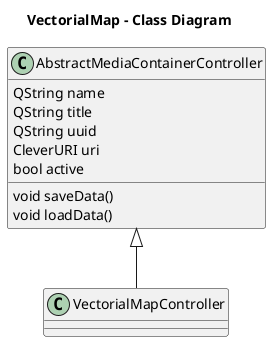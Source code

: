 @startuml

title VectorialMap - Class Diagram


class AbstractMediaContainerController {
QString name
QString title
QString uuid
CleverURI uri
bool active

void saveData()
void loadData()
}

class VectorialMapController {
}
AbstractMediaContainerController <|-- VectorialMapController


@enduml
